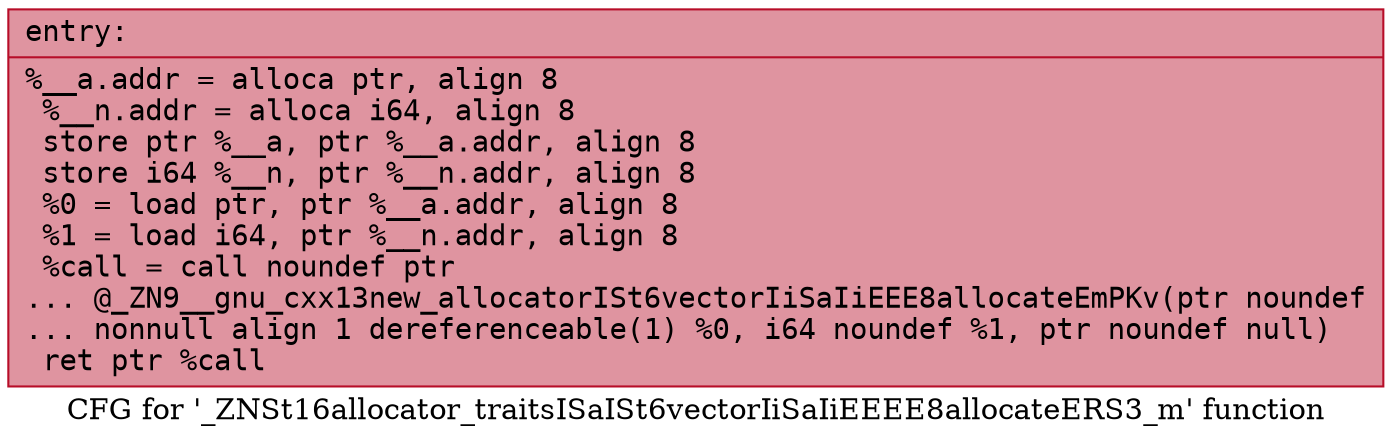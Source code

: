 digraph "CFG for '_ZNSt16allocator_traitsISaISt6vectorIiSaIiEEEE8allocateERS3_m' function" {
	label="CFG for '_ZNSt16allocator_traitsISaISt6vectorIiSaIiEEEE8allocateERS3_m' function";

	Node0x56307d6ec500 [shape=record,color="#b70d28ff", style=filled, fillcolor="#b70d2870" fontname="Courier",label="{entry:\l|  %__a.addr = alloca ptr, align 8\l  %__n.addr = alloca i64, align 8\l  store ptr %__a, ptr %__a.addr, align 8\l  store i64 %__n, ptr %__n.addr, align 8\l  %0 = load ptr, ptr %__a.addr, align 8\l  %1 = load i64, ptr %__n.addr, align 8\l  %call = call noundef ptr\l... @_ZN9__gnu_cxx13new_allocatorISt6vectorIiSaIiEEE8allocateEmPKv(ptr noundef\l... nonnull align 1 dereferenceable(1) %0, i64 noundef %1, ptr noundef null)\l  ret ptr %call\l}"];
}

